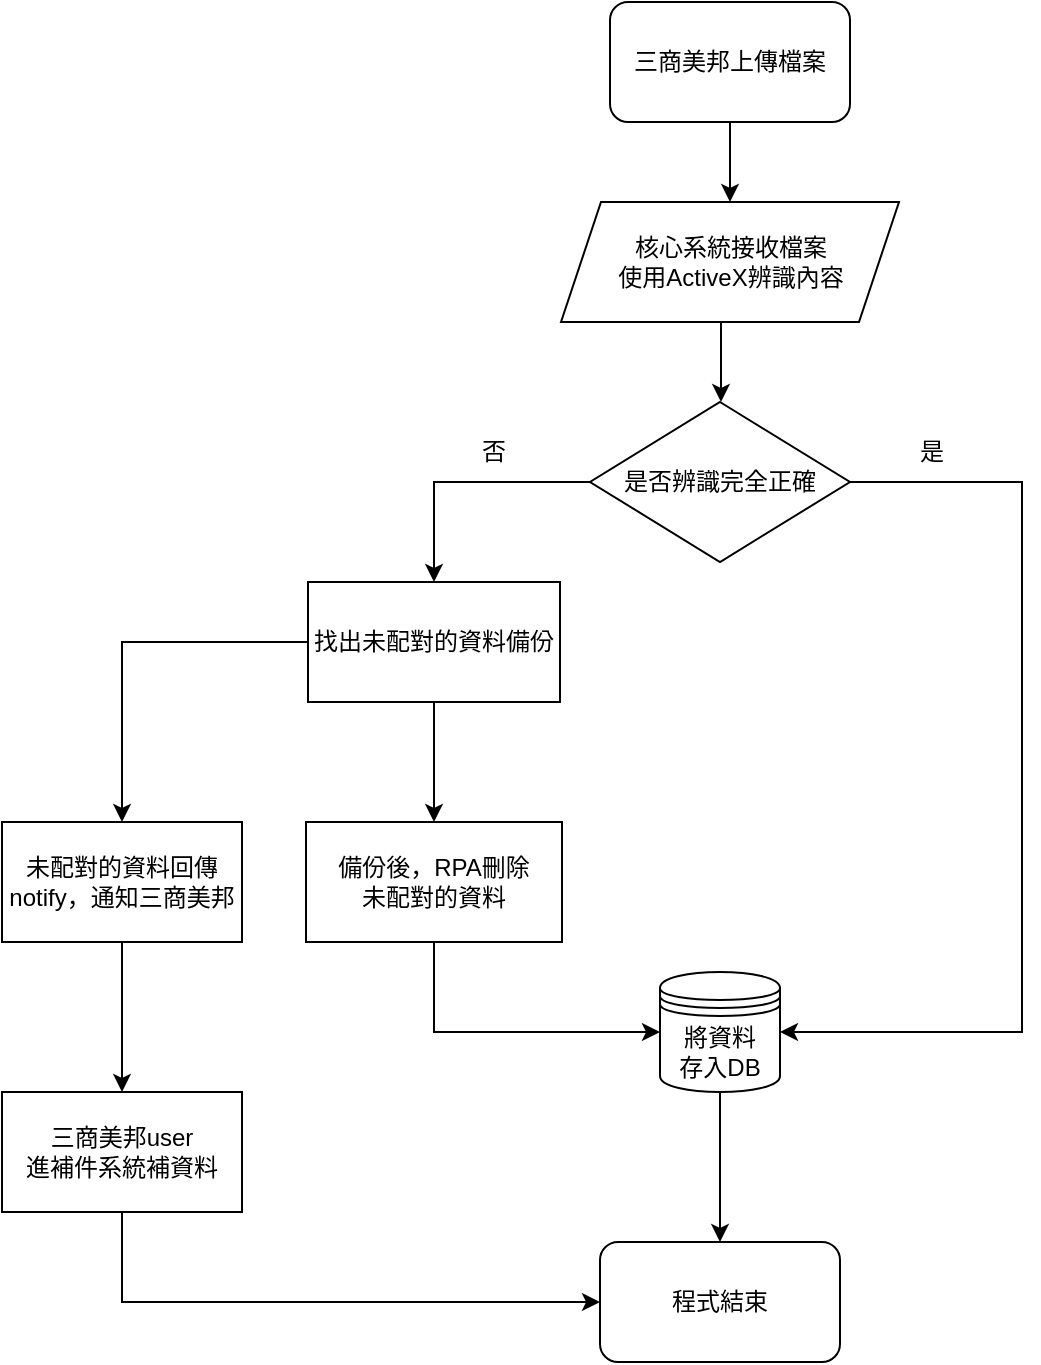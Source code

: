<mxfile version="14.6.10" type="github">
  <diagram id="0CfNGkcYSqPvImddvc7B" name="Page-1">
    <mxGraphModel dx="1422" dy="762" grid="1" gridSize="10" guides="1" tooltips="1" connect="1" arrows="1" fold="1" page="1" pageScale="1" pageWidth="827" pageHeight="1169" math="0" shadow="0">
      <root>
        <mxCell id="0" />
        <mxCell id="1" parent="0" />
        <mxCell id="ZjrX0Bt_PGqUC7RXJvhE-1" value="三商美邦上傳檔案" style="rounded=1;whiteSpace=wrap;html=1;" parent="1" vertex="1">
          <mxGeometry x="354" y="70" width="120" height="60" as="geometry" />
        </mxCell>
        <mxCell id="ZjrX0Bt_PGqUC7RXJvhE-2" value="" style="endArrow=classic;html=1;" parent="1" edge="1">
          <mxGeometry width="50" height="50" relative="1" as="geometry">
            <mxPoint x="414" y="130" as="sourcePoint" />
            <mxPoint x="414" y="170" as="targetPoint" />
          </mxGeometry>
        </mxCell>
        <mxCell id="ZjrX0Bt_PGqUC7RXJvhE-3" value="核心系統接收檔案&lt;br&gt;使用ActiveX辨識內容" style="shape=parallelogram;perimeter=parallelogramPerimeter;whiteSpace=wrap;html=1;fixedSize=1;" parent="1" vertex="1">
          <mxGeometry x="329.5" y="170" width="169" height="60" as="geometry" />
        </mxCell>
        <mxCell id="tR7kKfcisioBhaIiMimh-6" style="edgeStyle=orthogonalEdgeStyle;rounded=0;orthogonalLoop=1;jettySize=auto;html=1;exitX=0;exitY=0.5;exitDx=0;exitDy=0;" edge="1" parent="1" source="ZjrX0Bt_PGqUC7RXJvhE-4" target="ZjrX0Bt_PGqUC7RXJvhE-14">
          <mxGeometry relative="1" as="geometry" />
        </mxCell>
        <mxCell id="ZjrX0Bt_PGqUC7RXJvhE-4" value="是否辨識完全正確" style="rhombus;whiteSpace=wrap;html=1;" parent="1" vertex="1">
          <mxGeometry x="344" y="270" width="130" height="80" as="geometry" />
        </mxCell>
        <mxCell id="ZjrX0Bt_PGqUC7RXJvhE-5" value="" style="endArrow=classic;html=1;" parent="1" edge="1">
          <mxGeometry width="50" height="50" relative="1" as="geometry">
            <mxPoint x="409.5" y="230" as="sourcePoint" />
            <mxPoint x="409.5" y="270" as="targetPoint" />
          </mxGeometry>
        </mxCell>
        <mxCell id="ZjrX0Bt_PGqUC7RXJvhE-6" value="" style="endArrow=classic;html=1;rounded=0;entryX=1;entryY=0.5;entryDx=0;entryDy=0;" parent="1" edge="1" target="tR7kKfcisioBhaIiMimh-3">
          <mxGeometry width="50" height="50" relative="1" as="geometry">
            <mxPoint x="474" y="310" as="sourcePoint" />
            <mxPoint x="440" y="660" as="targetPoint" />
            <Array as="points">
              <mxPoint x="560" y="310" />
              <mxPoint x="560" y="585" />
            </Array>
          </mxGeometry>
        </mxCell>
        <mxCell id="ZjrX0Bt_PGqUC7RXJvhE-7" value="是" style="rounded=0;whiteSpace=wrap;html=1;strokeColor=none;fillColor=none;" parent="1" vertex="1">
          <mxGeometry x="498.5" y="280" width="31.5" height="30" as="geometry" />
        </mxCell>
        <mxCell id="ZjrX0Bt_PGqUC7RXJvhE-10" value="否" style="rounded=0;whiteSpace=wrap;html=1;strokeColor=none;fillColor=none;" parent="1" vertex="1">
          <mxGeometry x="280" y="280" width="31.5" height="30" as="geometry" />
        </mxCell>
        <mxCell id="ZjrX0Bt_PGqUC7RXJvhE-16" value="" style="edgeStyle=orthogonalEdgeStyle;rounded=0;orthogonalLoop=1;jettySize=auto;html=1;" parent="1" source="ZjrX0Bt_PGqUC7RXJvhE-14" target="ZjrX0Bt_PGqUC7RXJvhE-15" edge="1">
          <mxGeometry relative="1" as="geometry" />
        </mxCell>
        <mxCell id="tR7kKfcisioBhaIiMimh-5" style="edgeStyle=orthogonalEdgeStyle;rounded=0;orthogonalLoop=1;jettySize=auto;html=1;exitX=0.5;exitY=1;exitDx=0;exitDy=0;entryX=0.5;entryY=0;entryDx=0;entryDy=0;" edge="1" parent="1" source="ZjrX0Bt_PGqUC7RXJvhE-14" target="ZjrX0Bt_PGqUC7RXJvhE-17">
          <mxGeometry relative="1" as="geometry" />
        </mxCell>
        <mxCell id="ZjrX0Bt_PGqUC7RXJvhE-14" value="找出未配對的資料備份" style="rounded=0;whiteSpace=wrap;html=1;fillColor=none;" parent="1" vertex="1">
          <mxGeometry x="203" y="360" width="126" height="60" as="geometry" />
        </mxCell>
        <mxCell id="tR7kKfcisioBhaIiMimh-4" style="edgeStyle=orthogonalEdgeStyle;rounded=0;orthogonalLoop=1;jettySize=auto;html=1;exitX=0.5;exitY=1;exitDx=0;exitDy=0;entryX=0.5;entryY=0;entryDx=0;entryDy=0;" edge="1" parent="1" source="ZjrX0Bt_PGqUC7RXJvhE-15" target="tR7kKfcisioBhaIiMimh-7">
          <mxGeometry relative="1" as="geometry">
            <mxPoint x="110" y="560" as="targetPoint" />
          </mxGeometry>
        </mxCell>
        <mxCell id="ZjrX0Bt_PGqUC7RXJvhE-15" value="未配對的資料回傳notify，通知三商美邦" style="whiteSpace=wrap;html=1;rounded=0;fillColor=none;" parent="1" vertex="1">
          <mxGeometry x="50" y="480" width="120" height="60" as="geometry" />
        </mxCell>
        <mxCell id="tR7kKfcisioBhaIiMimh-8" style="edgeStyle=orthogonalEdgeStyle;rounded=0;orthogonalLoop=1;jettySize=auto;html=1;exitX=0.5;exitY=1;exitDx=0;exitDy=0;entryX=0;entryY=0.5;entryDx=0;entryDy=0;" edge="1" parent="1" source="ZjrX0Bt_PGqUC7RXJvhE-17" target="tR7kKfcisioBhaIiMimh-3">
          <mxGeometry relative="1" as="geometry" />
        </mxCell>
        <mxCell id="ZjrX0Bt_PGqUC7RXJvhE-17" value="備份後，RPA刪除&lt;br&gt;未配對的資料" style="whiteSpace=wrap;html=1;rounded=0;fillColor=none;" parent="1" vertex="1">
          <mxGeometry x="202" y="480" width="128" height="60" as="geometry" />
        </mxCell>
        <mxCell id="ZjrX0Bt_PGqUC7RXJvhE-27" value="程式結束" style="rounded=1;whiteSpace=wrap;html=1;fillColor=none;" parent="1" vertex="1">
          <mxGeometry x="349" y="690" width="120" height="60" as="geometry" />
        </mxCell>
        <mxCell id="tR7kKfcisioBhaIiMimh-9" style="edgeStyle=orthogonalEdgeStyle;rounded=0;orthogonalLoop=1;jettySize=auto;html=1;exitX=0.5;exitY=1;exitDx=0;exitDy=0;entryX=0.5;entryY=0;entryDx=0;entryDy=0;" edge="1" parent="1" source="tR7kKfcisioBhaIiMimh-3" target="ZjrX0Bt_PGqUC7RXJvhE-27">
          <mxGeometry relative="1" as="geometry" />
        </mxCell>
        <mxCell id="tR7kKfcisioBhaIiMimh-3" value="&lt;span&gt;將資料&lt;br&gt;存入DB&lt;/span&gt;" style="shape=datastore;whiteSpace=wrap;html=1;" vertex="1" parent="1">
          <mxGeometry x="379" y="555" width="60" height="60" as="geometry" />
        </mxCell>
        <mxCell id="tR7kKfcisioBhaIiMimh-17" style="edgeStyle=orthogonalEdgeStyle;rounded=0;orthogonalLoop=1;jettySize=auto;html=1;exitX=0.5;exitY=1;exitDx=0;exitDy=0;entryX=0;entryY=0.5;entryDx=0;entryDy=0;" edge="1" parent="1" source="tR7kKfcisioBhaIiMimh-7" target="ZjrX0Bt_PGqUC7RXJvhE-27">
          <mxGeometry relative="1" as="geometry" />
        </mxCell>
        <mxCell id="tR7kKfcisioBhaIiMimh-7" value="三商美邦user&lt;br&gt;進補件系統補資料" style="rounded=0;whiteSpace=wrap;html=1;" vertex="1" parent="1">
          <mxGeometry x="50" y="615" width="120" height="60" as="geometry" />
        </mxCell>
      </root>
    </mxGraphModel>
  </diagram>
</mxfile>
